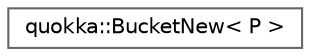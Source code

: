 digraph "Graphical Class Hierarchy"
{
 // LATEX_PDF_SIZE
  bgcolor="transparent";
  edge [fontname=Helvetica,fontsize=10,labelfontname=Helvetica,labelfontsize=10];
  node [fontname=Helvetica,fontsize=10,shape=box,height=0.2,width=0.4];
  rankdir="LR";
  Node0 [id="Node000000",label="quokka::BucketNew\< P \>",height=0.2,width=0.4,color="grey40", fillcolor="white", style="filled",URL="$classquokka_1_1BucketNew.html",tooltip=" "];
}
